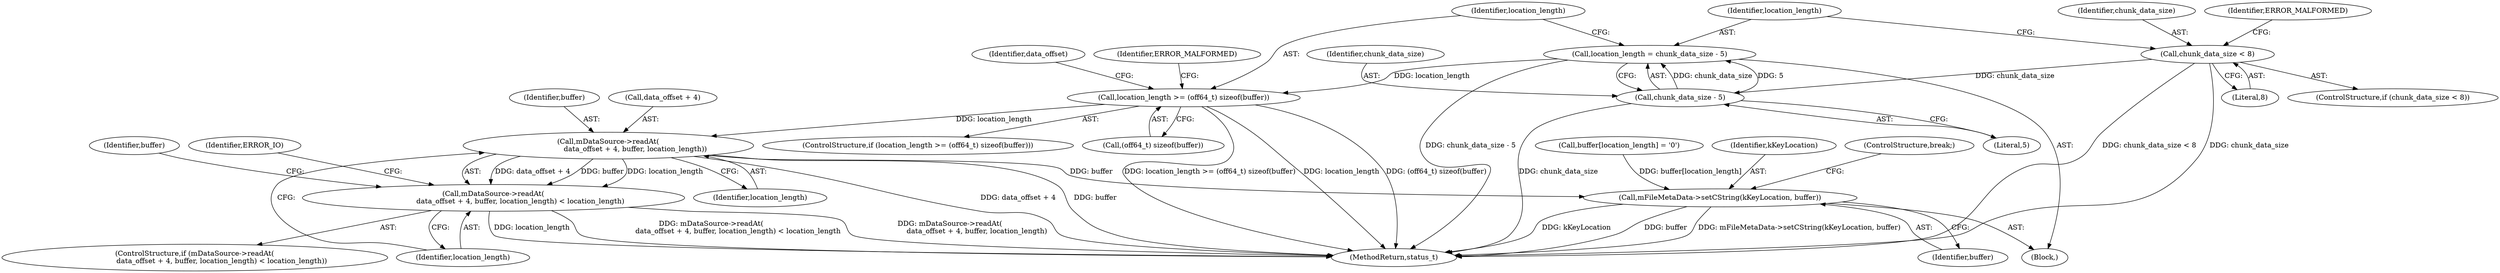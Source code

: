 digraph "0_Android_8a3a2f6ea7defe1a81bb32b3c9f3537f84749b9d@API" {
"1002613" [label="(Call,mDataSource->readAt(\n                        data_offset + 4, buffer, location_length))"];
"1002602" [label="(Call,location_length >= (off64_t) sizeof(buffer))"];
"1002596" [label="(Call,location_length = chunk_data_size - 5)"];
"1002598" [label="(Call,chunk_data_size - 5)"];
"1002588" [label="(Call,chunk_data_size < 8)"];
"1002612" [label="(Call,mDataSource->readAt(\n                        data_offset + 4, buffer, location_length) < location_length)"];
"1002628" [label="(Call,mFileMetaData->setCString(kKeyLocation, buffer))"];
"1002601" [label="(ControlStructure,if (location_length >= (off64_t) sizeof(buffer)))"];
"1002604" [label="(Call,(off64_t) sizeof(buffer))"];
"1002619" [label="(Identifier,location_length)"];
"1002617" [label="(Identifier,buffer)"];
"1002599" [label="(Identifier,chunk_data_size)"];
"1002600" [label="(Literal,5)"];
"1002596" [label="(Call,location_length = chunk_data_size - 5)"];
"1002603" [label="(Identifier,location_length)"];
"1002597" [label="(Identifier,location_length)"];
"1002629" [label="(Identifier,kKeyLocation)"];
"1002613" [label="(Call,mDataSource->readAt(\n                        data_offset + 4, buffer, location_length))"];
"1002614" [label="(Call,data_offset + 4)"];
"1002615" [label="(Identifier,data_offset)"];
"1002602" [label="(Call,location_length >= (off64_t) sizeof(buffer))"];
"1002625" [label="(Identifier,buffer)"];
"1002610" [label="(Identifier,ERROR_MALFORMED)"];
"1002598" [label="(Call,chunk_data_size - 5)"];
"1002630" [label="(Identifier,buffer)"];
"1002612" [label="(Call,mDataSource->readAt(\n                        data_offset + 4, buffer, location_length) < location_length)"];
"1002628" [label="(Call,mFileMetaData->setCString(kKeyLocation, buffer))"];
"1003923" [label="(MethodReturn,status_t)"];
"1002589" [label="(Identifier,chunk_data_size)"];
"1002582" [label="(Block,)"];
"1002588" [label="(Call,chunk_data_size < 8)"];
"1002611" [label="(ControlStructure,if (mDataSource->readAt(\n                        data_offset + 4, buffer, location_length) < location_length))"];
"1002631" [label="(ControlStructure,break;)"];
"1002590" [label="(Literal,8)"];
"1002593" [label="(Identifier,ERROR_MALFORMED)"];
"1002618" [label="(Identifier,location_length)"];
"1002622" [label="(Identifier,ERROR_IO)"];
"1002587" [label="(ControlStructure,if (chunk_data_size < 8))"];
"1002623" [label="(Call,buffer[location_length] = '\0')"];
"1002613" -> "1002612"  [label="AST: "];
"1002613" -> "1002618"  [label="CFG: "];
"1002614" -> "1002613"  [label="AST: "];
"1002617" -> "1002613"  [label="AST: "];
"1002618" -> "1002613"  [label="AST: "];
"1002619" -> "1002613"  [label="CFG: "];
"1002613" -> "1003923"  [label="DDG: data_offset + 4"];
"1002613" -> "1003923"  [label="DDG: buffer"];
"1002613" -> "1002612"  [label="DDG: data_offset + 4"];
"1002613" -> "1002612"  [label="DDG: buffer"];
"1002613" -> "1002612"  [label="DDG: location_length"];
"1002602" -> "1002613"  [label="DDG: location_length"];
"1002613" -> "1002628"  [label="DDG: buffer"];
"1002602" -> "1002601"  [label="AST: "];
"1002602" -> "1002604"  [label="CFG: "];
"1002603" -> "1002602"  [label="AST: "];
"1002604" -> "1002602"  [label="AST: "];
"1002610" -> "1002602"  [label="CFG: "];
"1002615" -> "1002602"  [label="CFG: "];
"1002602" -> "1003923"  [label="DDG: location_length >= (off64_t) sizeof(buffer)"];
"1002602" -> "1003923"  [label="DDG: location_length"];
"1002602" -> "1003923"  [label="DDG: (off64_t) sizeof(buffer)"];
"1002596" -> "1002602"  [label="DDG: location_length"];
"1002596" -> "1002582"  [label="AST: "];
"1002596" -> "1002598"  [label="CFG: "];
"1002597" -> "1002596"  [label="AST: "];
"1002598" -> "1002596"  [label="AST: "];
"1002603" -> "1002596"  [label="CFG: "];
"1002596" -> "1003923"  [label="DDG: chunk_data_size - 5"];
"1002598" -> "1002596"  [label="DDG: chunk_data_size"];
"1002598" -> "1002596"  [label="DDG: 5"];
"1002598" -> "1002600"  [label="CFG: "];
"1002599" -> "1002598"  [label="AST: "];
"1002600" -> "1002598"  [label="AST: "];
"1002598" -> "1003923"  [label="DDG: chunk_data_size"];
"1002588" -> "1002598"  [label="DDG: chunk_data_size"];
"1002588" -> "1002587"  [label="AST: "];
"1002588" -> "1002590"  [label="CFG: "];
"1002589" -> "1002588"  [label="AST: "];
"1002590" -> "1002588"  [label="AST: "];
"1002593" -> "1002588"  [label="CFG: "];
"1002597" -> "1002588"  [label="CFG: "];
"1002588" -> "1003923"  [label="DDG: chunk_data_size < 8"];
"1002588" -> "1003923"  [label="DDG: chunk_data_size"];
"1002612" -> "1002611"  [label="AST: "];
"1002612" -> "1002619"  [label="CFG: "];
"1002619" -> "1002612"  [label="AST: "];
"1002622" -> "1002612"  [label="CFG: "];
"1002625" -> "1002612"  [label="CFG: "];
"1002612" -> "1003923"  [label="DDG: location_length"];
"1002612" -> "1003923"  [label="DDG: mDataSource->readAt(\n                        data_offset + 4, buffer, location_length) < location_length"];
"1002612" -> "1003923"  [label="DDG: mDataSource->readAt(\n                        data_offset + 4, buffer, location_length)"];
"1002628" -> "1002582"  [label="AST: "];
"1002628" -> "1002630"  [label="CFG: "];
"1002629" -> "1002628"  [label="AST: "];
"1002630" -> "1002628"  [label="AST: "];
"1002631" -> "1002628"  [label="CFG: "];
"1002628" -> "1003923"  [label="DDG: buffer"];
"1002628" -> "1003923"  [label="DDG: mFileMetaData->setCString(kKeyLocation, buffer)"];
"1002628" -> "1003923"  [label="DDG: kKeyLocation"];
"1002623" -> "1002628"  [label="DDG: buffer[location_length]"];
}
